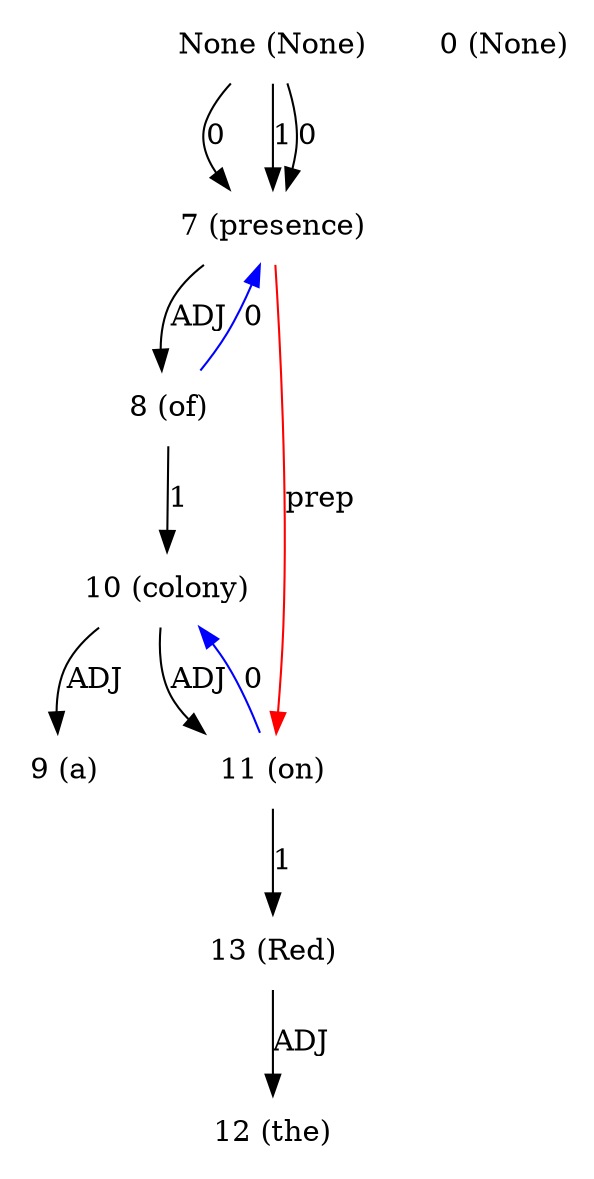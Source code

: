 digraph G{
edge [dir=forward]
node [shape=plaintext]

None [label="None (None)"]
None -> 7 [label="0"]
None [label="None (None)"]
None -> 7 [label="1"]
None [label="None (None)"]
None -> 7 [label="0"]
0 [label="0 (None)"]
7 [label="7 (presence)"]
7 -> 8 [label="ADJ"]
8 [label="8 (of)"]
8 -> 10 [label="1"]
8 -> 7 [label="0", color="blue"]
9 [label="9 (a)"]
10 [label="10 (colony)"]
10 -> 9 [label="ADJ"]
10 -> 11 [label="ADJ"]
11 [label="11 (on)"]
11 -> 13 [label="1"]
11 -> 10 [label="0", color="blue"]
7 -> 11 [label="prep", color="red"]
12 [label="12 (the)"]
13 [label="13 (Red)"]
13 -> 12 [label="ADJ"]
}
